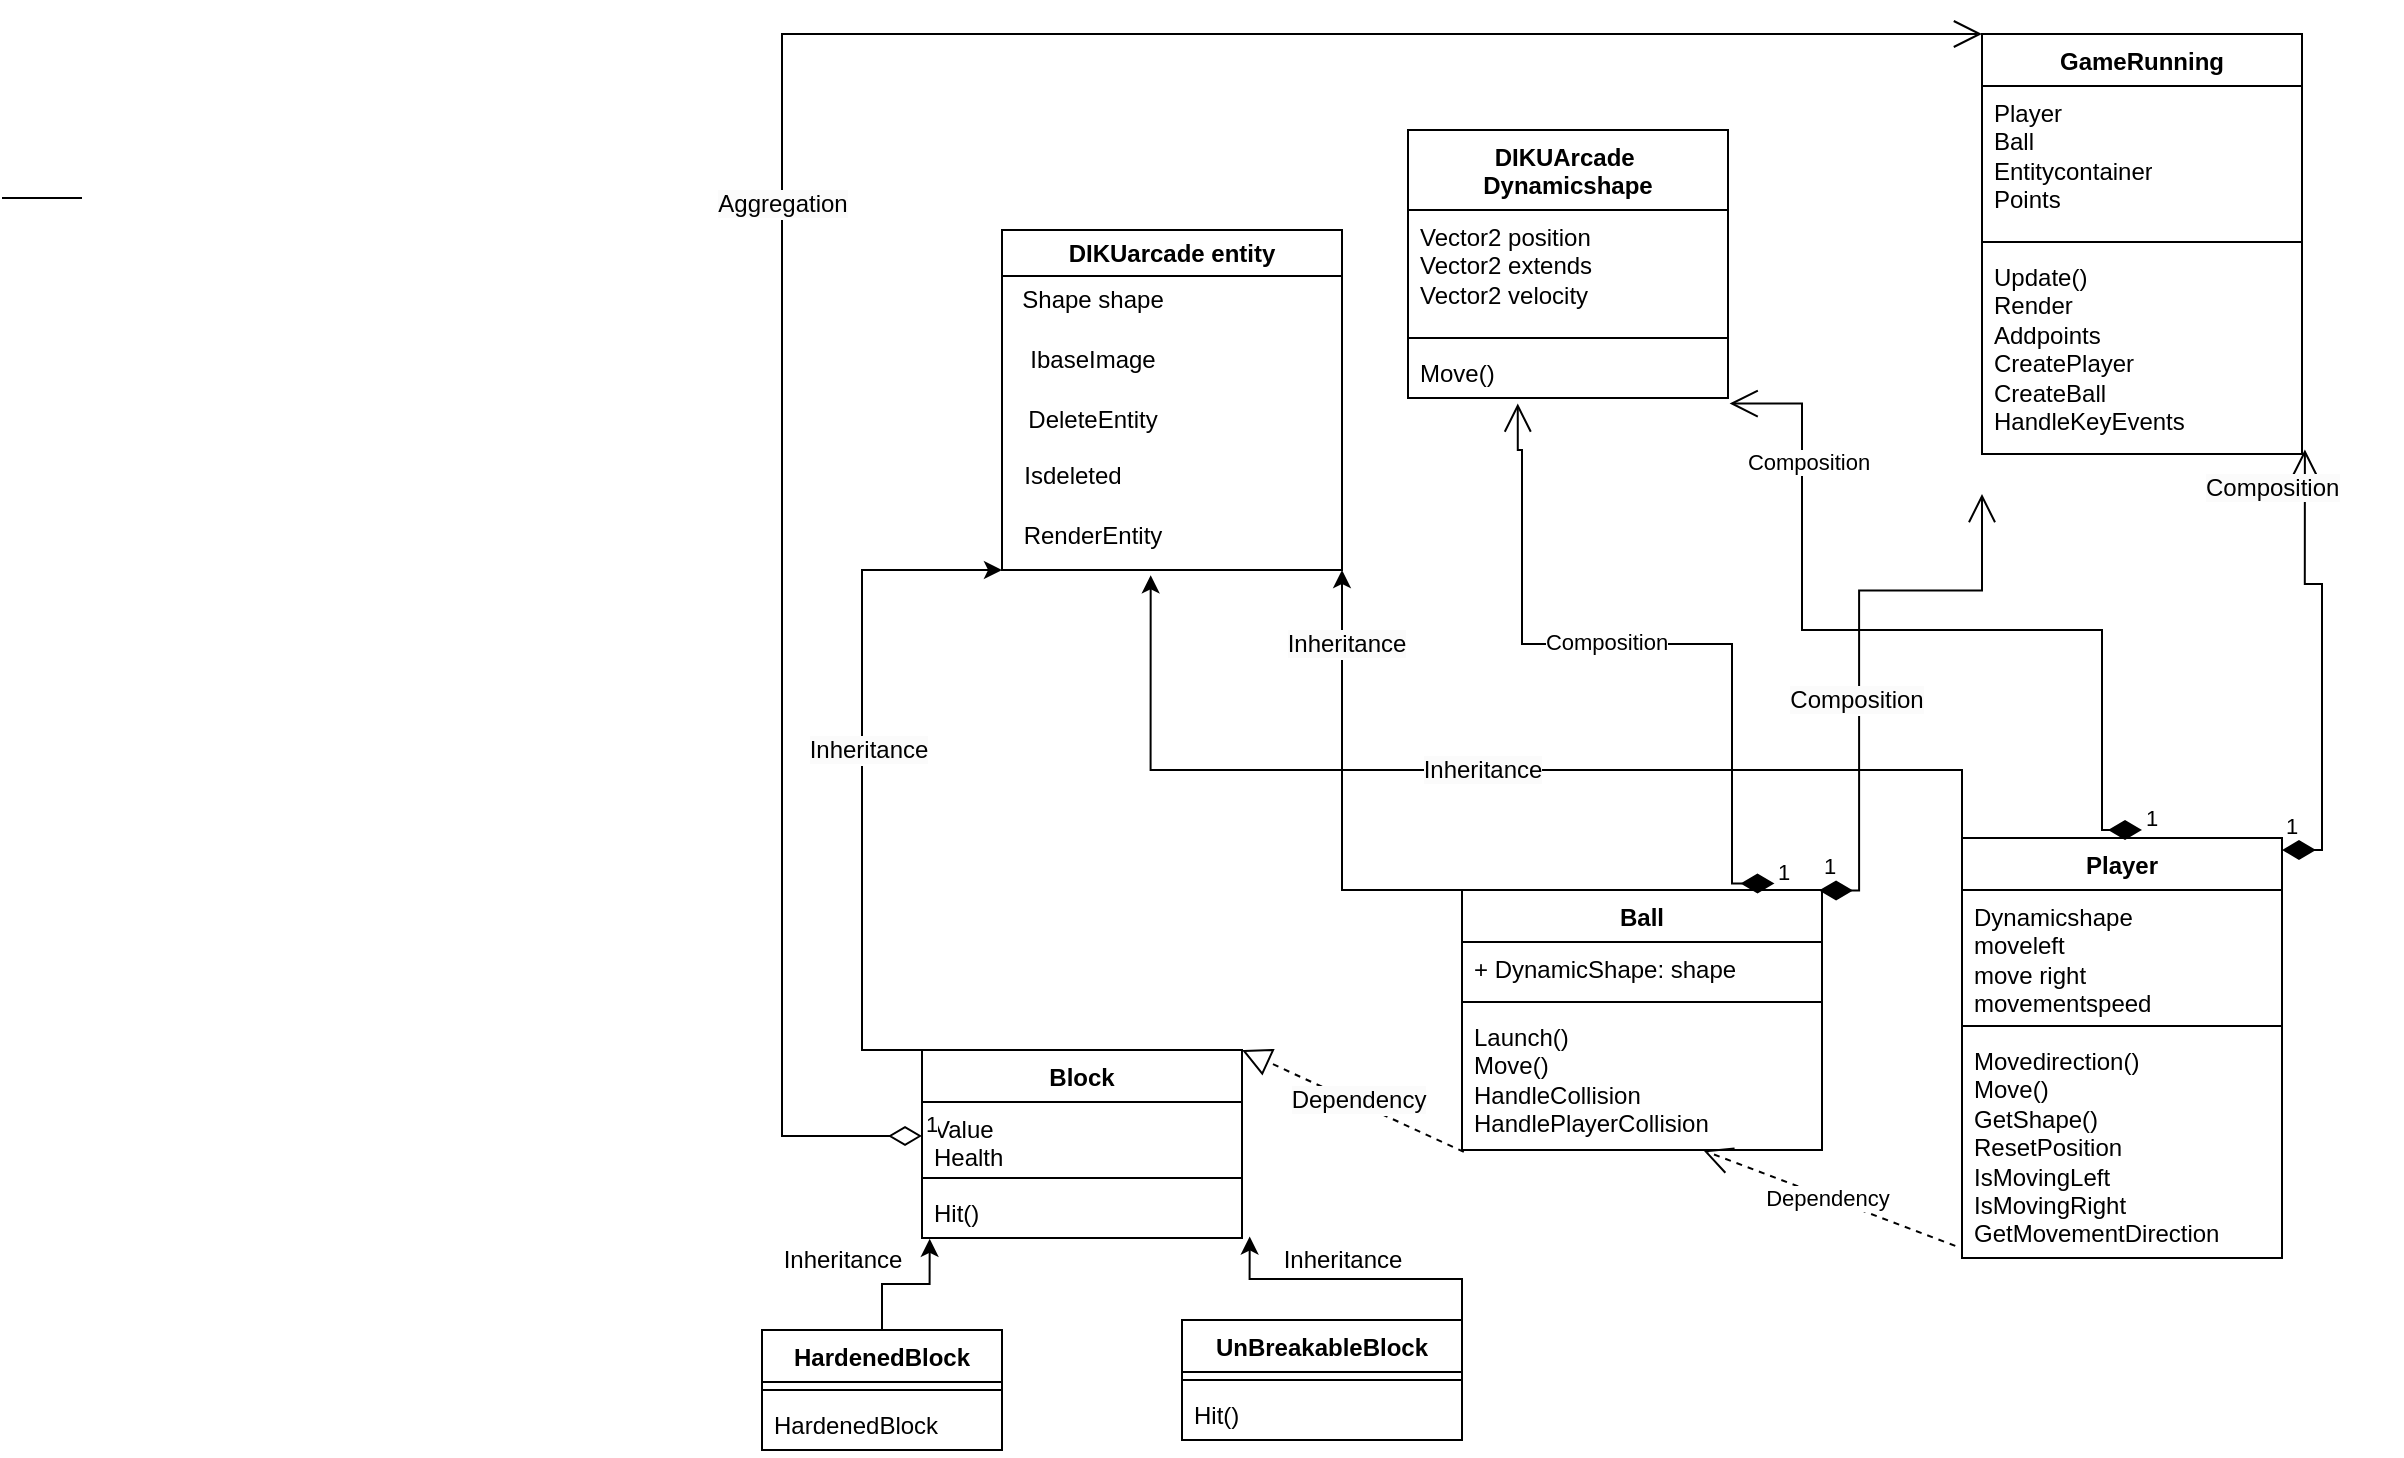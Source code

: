 <mxfile version="27.0.2">
  <diagram name="Page-1" id="YlBPvI05ag21ZCimZUHD">
    <mxGraphModel dx="1376" dy="671" grid="0" gridSize="10" guides="1" tooltips="1" connect="1" arrows="1" fold="1" page="0" pageScale="1" pageWidth="827" pageHeight="1169" math="0" shadow="0">
      <root>
        <mxCell id="0" />
        <mxCell id="1" parent="0" />
        <mxCell id="WFuNydp6h5hT6rmujta5-1" value="DIKUarcade entity" style="swimlane;whiteSpace=wrap;html=1;" parent="1" vertex="1">
          <mxGeometry x="150" y="135" width="170" height="170" as="geometry" />
        </mxCell>
        <mxCell id="WFuNydp6h5hT6rmujta5-4" value="Shape shape" style="text;html=1;align=center;verticalAlign=middle;resizable=0;points=[];autosize=1;strokeColor=none;fillColor=none;" parent="WFuNydp6h5hT6rmujta5-1" vertex="1">
          <mxGeometry y="20" width="90" height="30" as="geometry" />
        </mxCell>
        <mxCell id="WFuNydp6h5hT6rmujta5-5" value="IbaseImage" style="text;html=1;align=center;verticalAlign=middle;resizable=0;points=[];autosize=1;strokeColor=none;fillColor=none;" parent="WFuNydp6h5hT6rmujta5-1" vertex="1">
          <mxGeometry y="50" width="90" height="30" as="geometry" />
        </mxCell>
        <mxCell id="WFuNydp6h5hT6rmujta5-6" value="DeleteEntity" style="text;html=1;align=center;verticalAlign=middle;resizable=0;points=[];autosize=1;strokeColor=none;fillColor=none;" parent="WFuNydp6h5hT6rmujta5-1" vertex="1">
          <mxGeometry y="80" width="90" height="30" as="geometry" />
        </mxCell>
        <mxCell id="WFuNydp6h5hT6rmujta5-7" value="Isdeleted" style="text;html=1;align=center;verticalAlign=middle;resizable=0;points=[];autosize=1;strokeColor=none;fillColor=none;" parent="WFuNydp6h5hT6rmujta5-1" vertex="1">
          <mxGeometry y="108" width="70" height="30" as="geometry" />
        </mxCell>
        <mxCell id="WFuNydp6h5hT6rmujta5-8" value="RenderEntity" style="text;html=1;align=center;verticalAlign=middle;resizable=0;points=[];autosize=1;strokeColor=none;fillColor=none;" parent="WFuNydp6h5hT6rmujta5-1" vertex="1">
          <mxGeometry y="138" width="90" height="30" as="geometry" />
        </mxCell>
        <mxCell id="WFuNydp6h5hT6rmujta5-57" style="edgeStyle=orthogonalEdgeStyle;rounded=0;orthogonalLoop=1;jettySize=auto;html=1;exitX=0;exitY=0;exitDx=0;exitDy=0;entryX=1;entryY=1;entryDx=0;entryDy=0;" parent="1" source="WFuNydp6h5hT6rmujta5-15" target="WFuNydp6h5hT6rmujta5-1" edge="1">
          <mxGeometry relative="1" as="geometry">
            <Array as="points">
              <mxPoint x="320" y="465" />
            </Array>
          </mxGeometry>
        </mxCell>
        <mxCell id="WFuNydp6h5hT6rmujta5-75" value="&lt;span style=&quot;font-size: 12px; background-color: rgb(251, 251, 251);&quot;&gt;Inheritance&lt;/span&gt;" style="edgeLabel;html=1;align=center;verticalAlign=middle;resizable=0;points=[];" parent="WFuNydp6h5hT6rmujta5-57" vertex="1" connectable="0">
          <mxGeometry x="0.666" y="-2" relative="1" as="geometry">
            <mxPoint as="offset" />
          </mxGeometry>
        </mxCell>
        <mxCell id="WFuNydp6h5hT6rmujta5-15" value="Ball" style="swimlane;fontStyle=1;align=center;verticalAlign=top;childLayout=stackLayout;horizontal=1;startSize=26;horizontalStack=0;resizeParent=1;resizeParentMax=0;resizeLast=0;collapsible=1;marginBottom=0;whiteSpace=wrap;html=1;" parent="1" vertex="1">
          <mxGeometry x="380" y="465" width="180" height="130" as="geometry" />
        </mxCell>
        <mxCell id="WFuNydp6h5hT6rmujta5-16" value="+ DynamicShape: shape&lt;div&gt;&lt;br&gt;&lt;div&gt;&lt;br&gt;&lt;/div&gt;&lt;/div&gt;" style="text;strokeColor=none;fillColor=none;align=left;verticalAlign=top;spacingLeft=4;spacingRight=4;overflow=hidden;rotatable=0;points=[[0,0.5],[1,0.5]];portConstraint=eastwest;whiteSpace=wrap;html=1;" parent="WFuNydp6h5hT6rmujta5-15" vertex="1">
          <mxGeometry y="26" width="180" height="26" as="geometry" />
        </mxCell>
        <mxCell id="WFuNydp6h5hT6rmujta5-17" value="" style="line;strokeWidth=1;fillColor=none;align=left;verticalAlign=middle;spacingTop=-1;spacingLeft=3;spacingRight=3;rotatable=0;labelPosition=right;points=[];portConstraint=eastwest;strokeColor=inherit;" parent="WFuNydp6h5hT6rmujta5-15" vertex="1">
          <mxGeometry y="52" width="180" height="8" as="geometry" />
        </mxCell>
        <mxCell id="WFuNydp6h5hT6rmujta5-18" value="Launch()&lt;div&gt;Move()&lt;/div&gt;&lt;div&gt;HandleCollision&lt;/div&gt;&lt;div&gt;HandlePlayerCollision&lt;/div&gt;" style="text;strokeColor=none;fillColor=none;align=left;verticalAlign=top;spacingLeft=4;spacingRight=4;overflow=hidden;rotatable=0;points=[[0,0.5],[1,0.5]];portConstraint=eastwest;whiteSpace=wrap;html=1;" parent="WFuNydp6h5hT6rmujta5-15" vertex="1">
          <mxGeometry y="60" width="180" height="70" as="geometry" />
        </mxCell>
        <mxCell id="WFuNydp6h5hT6rmujta5-20" value="GameRunning" style="swimlane;fontStyle=1;align=center;verticalAlign=top;childLayout=stackLayout;horizontal=1;startSize=26;horizontalStack=0;resizeParent=1;resizeParentMax=0;resizeLast=0;collapsible=1;marginBottom=0;whiteSpace=wrap;html=1;" parent="1" vertex="1">
          <mxGeometry x="640" y="37" width="160" height="210" as="geometry" />
        </mxCell>
        <mxCell id="WFuNydp6h5hT6rmujta5-21" value="Player&lt;div&gt;Ball&lt;/div&gt;&lt;div&gt;Entitycontainer&lt;/div&gt;&lt;div&gt;Points&lt;/div&gt;&lt;div&gt;&lt;br&gt;&lt;/div&gt;" style="text;strokeColor=none;fillColor=none;align=left;verticalAlign=top;spacingLeft=4;spacingRight=4;overflow=hidden;rotatable=0;points=[[0,0.5],[1,0.5]];portConstraint=eastwest;whiteSpace=wrap;html=1;" parent="WFuNydp6h5hT6rmujta5-20" vertex="1">
          <mxGeometry y="26" width="160" height="74" as="geometry" />
        </mxCell>
        <mxCell id="WFuNydp6h5hT6rmujta5-22" value="" style="line;strokeWidth=1;fillColor=none;align=left;verticalAlign=middle;spacingTop=-1;spacingLeft=3;spacingRight=3;rotatable=0;labelPosition=right;points=[];portConstraint=eastwest;strokeColor=inherit;" parent="WFuNydp6h5hT6rmujta5-20" vertex="1">
          <mxGeometry y="100" width="160" height="8" as="geometry" />
        </mxCell>
        <mxCell id="WFuNydp6h5hT6rmujta5-23" value="Update()&lt;div&gt;Render&lt;/div&gt;&lt;div&gt;Addpoints&lt;/div&gt;&lt;div&gt;CreatePlayer&lt;/div&gt;&lt;div&gt;CreateBall&lt;/div&gt;&lt;div&gt;HandleKeyEvents&lt;/div&gt;&lt;div&gt;&lt;br&gt;&lt;/div&gt;&lt;div&gt;&lt;br&gt;&lt;div&gt;&lt;br&gt;&lt;/div&gt;&lt;/div&gt;" style="text;strokeColor=none;fillColor=none;align=left;verticalAlign=top;spacingLeft=4;spacingRight=4;overflow=hidden;rotatable=0;points=[[0,0.5],[1,0.5]];portConstraint=eastwest;whiteSpace=wrap;html=1;" parent="WFuNydp6h5hT6rmujta5-20" vertex="1">
          <mxGeometry y="108" width="160" height="102" as="geometry" />
        </mxCell>
        <mxCell id="WFuNydp6h5hT6rmujta5-24" value="DIKUArcade&amp;nbsp;&lt;div&gt;Dynamicshape&lt;/div&gt;" style="swimlane;fontStyle=1;align=center;verticalAlign=top;childLayout=stackLayout;horizontal=1;startSize=40;horizontalStack=0;resizeParent=1;resizeParentMax=0;resizeLast=0;collapsible=1;marginBottom=0;whiteSpace=wrap;html=1;" parent="1" vertex="1">
          <mxGeometry x="353" y="85" width="160" height="134" as="geometry" />
        </mxCell>
        <mxCell id="WFuNydp6h5hT6rmujta5-25" value="Vector2 position&lt;div&gt;Vector2 extends&lt;/div&gt;&lt;div&gt;Vector2 velocity&lt;/div&gt;" style="text;strokeColor=none;fillColor=none;align=left;verticalAlign=top;spacingLeft=4;spacingRight=4;overflow=hidden;rotatable=0;points=[[0,0.5],[1,0.5]];portConstraint=eastwest;whiteSpace=wrap;html=1;" parent="WFuNydp6h5hT6rmujta5-24" vertex="1">
          <mxGeometry y="40" width="160" height="60" as="geometry" />
        </mxCell>
        <mxCell id="WFuNydp6h5hT6rmujta5-26" value="" style="line;strokeWidth=1;fillColor=none;align=left;verticalAlign=middle;spacingTop=-1;spacingLeft=3;spacingRight=3;rotatable=0;labelPosition=right;points=[];portConstraint=eastwest;strokeColor=inherit;" parent="WFuNydp6h5hT6rmujta5-24" vertex="1">
          <mxGeometry y="100" width="160" height="8" as="geometry" />
        </mxCell>
        <mxCell id="WFuNydp6h5hT6rmujta5-27" value="Move()" style="text;strokeColor=none;fillColor=none;align=left;verticalAlign=top;spacingLeft=4;spacingRight=4;overflow=hidden;rotatable=0;points=[[0,0.5],[1,0.5]];portConstraint=eastwest;whiteSpace=wrap;html=1;" parent="WFuNydp6h5hT6rmujta5-24" vertex="1">
          <mxGeometry y="108" width="160" height="26" as="geometry" />
        </mxCell>
        <mxCell id="WFuNydp6h5hT6rmujta5-28" value="Player" style="swimlane;fontStyle=1;align=center;verticalAlign=top;childLayout=stackLayout;horizontal=1;startSize=26;horizontalStack=0;resizeParent=1;resizeParentMax=0;resizeLast=0;collapsible=1;marginBottom=0;whiteSpace=wrap;html=1;" parent="1" vertex="1">
          <mxGeometry x="630" y="439" width="160" height="210" as="geometry" />
        </mxCell>
        <mxCell id="WFuNydp6h5hT6rmujta5-29" value="Dynamicshape&lt;div&gt;moveleft&lt;/div&gt;&lt;div&gt;move right&lt;/div&gt;&lt;div&gt;movementspeed&lt;/div&gt;" style="text;strokeColor=none;fillColor=none;align=left;verticalAlign=top;spacingLeft=4;spacingRight=4;overflow=hidden;rotatable=0;points=[[0,0.5],[1,0.5]];portConstraint=eastwest;whiteSpace=wrap;html=1;" parent="WFuNydp6h5hT6rmujta5-28" vertex="1">
          <mxGeometry y="26" width="160" height="64" as="geometry" />
        </mxCell>
        <mxCell id="WFuNydp6h5hT6rmujta5-30" value="" style="line;strokeWidth=1;fillColor=none;align=left;verticalAlign=middle;spacingTop=-1;spacingLeft=3;spacingRight=3;rotatable=0;labelPosition=right;points=[];portConstraint=eastwest;strokeColor=inherit;" parent="WFuNydp6h5hT6rmujta5-28" vertex="1">
          <mxGeometry y="90" width="160" height="8" as="geometry" />
        </mxCell>
        <mxCell id="WFuNydp6h5hT6rmujta5-31" value="Movedirection()&lt;div&gt;Move()&lt;/div&gt;&lt;div&gt;GetShape()&lt;/div&gt;&lt;div&gt;ResetPosition&lt;/div&gt;&lt;div&gt;IsMovingLeft&lt;/div&gt;&lt;div&gt;IsMovingRight&lt;br&gt;&lt;/div&gt;&lt;div&gt;GetMovementDirection&lt;/div&gt;&lt;div&gt;&lt;br&gt;&lt;/div&gt;&lt;div&gt;&lt;br&gt;&lt;/div&gt;" style="text;strokeColor=none;fillColor=none;align=left;verticalAlign=top;spacingLeft=4;spacingRight=4;overflow=hidden;rotatable=0;points=[[0,0.5],[1,0.5]];portConstraint=eastwest;whiteSpace=wrap;html=1;" parent="WFuNydp6h5hT6rmujta5-28" vertex="1">
          <mxGeometry y="98" width="160" height="112" as="geometry" />
        </mxCell>
        <mxCell id="WFuNydp6h5hT6rmujta5-52" style="edgeStyle=orthogonalEdgeStyle;rounded=0;orthogonalLoop=1;jettySize=auto;html=1;exitX=0;exitY=0;exitDx=0;exitDy=0;entryX=0;entryY=1;entryDx=0;entryDy=0;" parent="1" source="WFuNydp6h5hT6rmujta5-32" target="WFuNydp6h5hT6rmujta5-1" edge="1">
          <mxGeometry relative="1" as="geometry">
            <Array as="points">
              <mxPoint x="80" y="545" />
              <mxPoint x="80" y="305" />
            </Array>
          </mxGeometry>
        </mxCell>
        <mxCell id="WFuNydp6h5hT6rmujta5-77" value="&lt;span style=&quot;font-size: 12px; background-color: rgb(251, 251, 251);&quot;&gt;Inheritance&lt;/span&gt;" style="edgeLabel;html=1;align=center;verticalAlign=middle;resizable=0;points=[];" parent="WFuNydp6h5hT6rmujta5-52" vertex="1" connectable="0">
          <mxGeometry x="0.061" y="-3" relative="1" as="geometry">
            <mxPoint as="offset" />
          </mxGeometry>
        </mxCell>
        <mxCell id="WFuNydp6h5hT6rmujta5-32" value="Block" style="swimlane;fontStyle=1;align=center;verticalAlign=top;childLayout=stackLayout;horizontal=1;startSize=26;horizontalStack=0;resizeParent=1;resizeParentMax=0;resizeLast=0;collapsible=1;marginBottom=0;whiteSpace=wrap;html=1;" parent="1" vertex="1">
          <mxGeometry x="110" y="545" width="160" height="94" as="geometry" />
        </mxCell>
        <mxCell id="WFuNydp6h5hT6rmujta5-33" value="Value&lt;div&gt;Health&lt;/div&gt;" style="text;strokeColor=none;fillColor=none;align=left;verticalAlign=top;spacingLeft=4;spacingRight=4;overflow=hidden;rotatable=0;points=[[0,0.5],[1,0.5]];portConstraint=eastwest;whiteSpace=wrap;html=1;" parent="WFuNydp6h5hT6rmujta5-32" vertex="1">
          <mxGeometry y="26" width="160" height="34" as="geometry" />
        </mxCell>
        <mxCell id="WFuNydp6h5hT6rmujta5-34" value="" style="line;strokeWidth=1;fillColor=none;align=left;verticalAlign=middle;spacingTop=-1;spacingLeft=3;spacingRight=3;rotatable=0;labelPosition=right;points=[];portConstraint=eastwest;strokeColor=inherit;" parent="WFuNydp6h5hT6rmujta5-32" vertex="1">
          <mxGeometry y="60" width="160" height="8" as="geometry" />
        </mxCell>
        <mxCell id="WFuNydp6h5hT6rmujta5-35" value="Hit()" style="text;strokeColor=none;fillColor=none;align=left;verticalAlign=top;spacingLeft=4;spacingRight=4;overflow=hidden;rotatable=0;points=[[0,0.5],[1,0.5]];portConstraint=eastwest;whiteSpace=wrap;html=1;" parent="WFuNydp6h5hT6rmujta5-32" vertex="1">
          <mxGeometry y="68" width="160" height="26" as="geometry" />
        </mxCell>
        <mxCell id="WFuNydp6h5hT6rmujta5-36" value="HardenedBlock" style="swimlane;fontStyle=1;align=center;verticalAlign=top;childLayout=stackLayout;horizontal=1;startSize=26;horizontalStack=0;resizeParent=1;resizeParentMax=0;resizeLast=0;collapsible=1;marginBottom=0;whiteSpace=wrap;html=1;" parent="1" vertex="1">
          <mxGeometry x="30" y="685" width="120" height="60" as="geometry" />
        </mxCell>
        <mxCell id="WFuNydp6h5hT6rmujta5-38" value="" style="line;strokeWidth=1;fillColor=none;align=left;verticalAlign=middle;spacingTop=-1;spacingLeft=3;spacingRight=3;rotatable=0;labelPosition=right;points=[];portConstraint=eastwest;strokeColor=inherit;" parent="WFuNydp6h5hT6rmujta5-36" vertex="1">
          <mxGeometry y="26" width="120" height="8" as="geometry" />
        </mxCell>
        <mxCell id="WFuNydp6h5hT6rmujta5-39" value="HardenedBlock" style="text;strokeColor=none;fillColor=none;align=left;verticalAlign=top;spacingLeft=4;spacingRight=4;overflow=hidden;rotatable=0;points=[[0,0.5],[1,0.5]];portConstraint=eastwest;whiteSpace=wrap;html=1;" parent="WFuNydp6h5hT6rmujta5-36" vertex="1">
          <mxGeometry y="34" width="120" height="26" as="geometry" />
        </mxCell>
        <mxCell id="WFuNydp6h5hT6rmujta5-40" value="UnBreakableBlock" style="swimlane;fontStyle=1;align=center;verticalAlign=top;childLayout=stackLayout;horizontal=1;startSize=26;horizontalStack=0;resizeParent=1;resizeParentMax=0;resizeLast=0;collapsible=1;marginBottom=0;whiteSpace=wrap;html=1;" parent="1" vertex="1">
          <mxGeometry x="240" y="680" width="140" height="60" as="geometry" />
        </mxCell>
        <mxCell id="WFuNydp6h5hT6rmujta5-42" value="" style="line;strokeWidth=1;fillColor=none;align=left;verticalAlign=middle;spacingTop=-1;spacingLeft=3;spacingRight=3;rotatable=0;labelPosition=right;points=[];portConstraint=eastwest;strokeColor=inherit;" parent="WFuNydp6h5hT6rmujta5-40" vertex="1">
          <mxGeometry y="26" width="140" height="8" as="geometry" />
        </mxCell>
        <mxCell id="WFuNydp6h5hT6rmujta5-43" value="Hit()" style="text;strokeColor=none;fillColor=none;align=left;verticalAlign=top;spacingLeft=4;spacingRight=4;overflow=hidden;rotatable=0;points=[[0,0.5],[1,0.5]];portConstraint=eastwest;whiteSpace=wrap;html=1;" parent="WFuNydp6h5hT6rmujta5-40" vertex="1">
          <mxGeometry y="34" width="140" height="26" as="geometry" />
        </mxCell>
        <mxCell id="WFuNydp6h5hT6rmujta5-45" style="edgeStyle=orthogonalEdgeStyle;rounded=0;orthogonalLoop=1;jettySize=auto;html=1;exitX=1;exitY=0;exitDx=0;exitDy=0;entryX=1.024;entryY=0.971;entryDx=0;entryDy=0;entryPerimeter=0;" parent="1" source="WFuNydp6h5hT6rmujta5-40" target="WFuNydp6h5hT6rmujta5-35" edge="1">
          <mxGeometry relative="1" as="geometry" />
        </mxCell>
        <mxCell id="WFuNydp6h5hT6rmujta5-46" value="Inheritance" style="text;html=1;align=center;verticalAlign=middle;resizable=0;points=[];autosize=1;strokeColor=none;fillColor=none;" parent="1" vertex="1">
          <mxGeometry x="280" y="635" width="80" height="30" as="geometry" />
        </mxCell>
        <mxCell id="WFuNydp6h5hT6rmujta5-48" style="edgeStyle=orthogonalEdgeStyle;rounded=0;orthogonalLoop=1;jettySize=auto;html=1;exitX=0.5;exitY=0;exitDx=0;exitDy=0;entryX=0.024;entryY=1.016;entryDx=0;entryDy=0;entryPerimeter=0;" parent="1" source="WFuNydp6h5hT6rmujta5-36" target="WFuNydp6h5hT6rmujta5-35" edge="1">
          <mxGeometry relative="1" as="geometry" />
        </mxCell>
        <mxCell id="WFuNydp6h5hT6rmujta5-49" value="Inheritance" style="text;html=1;align=center;verticalAlign=middle;resizable=0;points=[];autosize=1;strokeColor=none;fillColor=none;" parent="1" vertex="1">
          <mxGeometry x="30" y="635" width="80" height="30" as="geometry" />
        </mxCell>
        <mxCell id="WFuNydp6h5hT6rmujta5-50" value="" style="endArrow=block;dashed=1;endFill=0;endSize=12;html=1;rounded=0;entryX=1;entryY=0;entryDx=0;entryDy=0;exitX=0.005;exitY=1.013;exitDx=0;exitDy=0;exitPerimeter=0;" parent="1" source="WFuNydp6h5hT6rmujta5-18" target="WFuNydp6h5hT6rmujta5-32" edge="1">
          <mxGeometry width="160" relative="1" as="geometry">
            <mxPoint x="420" y="545" as="sourcePoint" />
            <mxPoint x="500" y="415" as="targetPoint" />
          </mxGeometry>
        </mxCell>
        <mxCell id="WFuNydp6h5hT6rmujta5-82" value="&lt;span style=&quot;font-size: 12px; background-color: rgb(251, 251, 251);&quot;&gt;Dependency&lt;/span&gt;" style="edgeLabel;html=1;align=center;verticalAlign=middle;resizable=0;points=[];" parent="WFuNydp6h5hT6rmujta5-50" vertex="1" connectable="0">
          <mxGeometry x="-0.026" y="-3" relative="1" as="geometry">
            <mxPoint y="1" as="offset" />
          </mxGeometry>
        </mxCell>
        <mxCell id="WFuNydp6h5hT6rmujta5-56" value="1" style="endArrow=open;html=1;endSize=12;startArrow=diamondThin;startSize=14;startFill=0;edgeStyle=orthogonalEdgeStyle;align=left;verticalAlign=bottom;rounded=0;entryX=0;entryY=0;entryDx=0;entryDy=0;" parent="1" target="WFuNydp6h5hT6rmujta5-20" edge="1">
          <mxGeometry x="-1" y="3" relative="1" as="geometry">
            <mxPoint x="110" y="588" as="sourcePoint" />
            <mxPoint x="570" y="75" as="targetPoint" />
            <Array as="points">
              <mxPoint x="40" y="588" />
              <mxPoint x="40" y="37" />
            </Array>
          </mxGeometry>
        </mxCell>
        <mxCell id="WFuNydp6h5hT6rmujta5-78" value="&lt;span style=&quot;font-size: 12px; background-color: rgb(251, 251, 251);&quot;&gt;Aggregation&lt;/span&gt;" style="edgeLabel;html=1;align=center;verticalAlign=middle;resizable=0;points=[];" parent="WFuNydp6h5hT6rmujta5-56" vertex="1" connectable="0">
          <mxGeometry x="-0.122" relative="1" as="geometry">
            <mxPoint as="offset" />
          </mxGeometry>
        </mxCell>
        <mxCell id="WFuNydp6h5hT6rmujta5-59" value="1" style="endArrow=open;html=1;endSize=12;startArrow=diamondThin;startSize=14;startFill=1;edgeStyle=orthogonalEdgeStyle;align=left;verticalAlign=bottom;rounded=0;exitX=1;exitY=0;exitDx=0;exitDy=0;entryX=0.009;entryY=0.998;entryDx=0;entryDy=0;entryPerimeter=0;" parent="1" edge="1">
          <mxGeometry x="-1" y="3" relative="1" as="geometry">
            <mxPoint x="558.56" y="465.24" as="sourcePoint" />
            <mxPoint x="640" y="266.996" as="targetPoint" />
            <Array as="points">
              <mxPoint x="578.56" y="465.24" />
              <mxPoint x="578.56" y="315.24" />
            </Array>
          </mxGeometry>
        </mxCell>
        <mxCell id="WFuNydp6h5hT6rmujta5-74" value="&lt;span style=&quot;font-size: 12px; background-color: rgb(251, 251, 251);&quot;&gt;Composition&lt;/span&gt;" style="edgeLabel;html=1;align=center;verticalAlign=middle;resizable=0;points=[];" parent="WFuNydp6h5hT6rmujta5-59" vertex="1" connectable="0">
          <mxGeometry x="-0.177" y="2" relative="1" as="geometry">
            <mxPoint as="offset" />
          </mxGeometry>
        </mxCell>
        <mxCell id="WFuNydp6h5hT6rmujta5-61" value="1" style="endArrow=open;html=1;endSize=12;startArrow=diamondThin;startSize=14;startFill=1;edgeStyle=orthogonalEdgeStyle;align=left;verticalAlign=bottom;rounded=0;entryX=1.009;entryY=0.978;entryDx=0;entryDy=0;entryPerimeter=0;" parent="1" target="WFuNydp6h5hT6rmujta5-23" edge="1">
          <mxGeometry x="-1" y="3" relative="1" as="geometry">
            <mxPoint x="790" y="445" as="sourcePoint" />
            <mxPoint x="500" y="415" as="targetPoint" />
            <Array as="points">
              <mxPoint x="810" y="445" />
              <mxPoint x="810" y="312" />
            </Array>
          </mxGeometry>
        </mxCell>
        <mxCell id="WFuNydp6h5hT6rmujta5-62" value="&lt;span style=&quot;caret-color: rgb(0, 0, 0); color: rgb(0, 0, 0); font-family: Helvetica; font-size: 12px; font-style: normal; font-variant-caps: normal; font-weight: 400; letter-spacing: normal; orphans: auto; text-align: center; text-indent: 0px; text-transform: none; white-space: nowrap; widows: auto; word-spacing: 0px; -webkit-text-stroke-width: 0px; background-color: rgb(251, 251, 251); text-decoration: none; display: inline !important; float: none;&quot;&gt;Composition&lt;/span&gt;" style="text;whiteSpace=wrap;html=1;" parent="1" vertex="1">
          <mxGeometry x="750" y="250" width="100" height="40" as="geometry" />
        </mxCell>
        <mxCell id="WFuNydp6h5hT6rmujta5-67" value="Dependency&amp;nbsp;" style="endArrow=open;endSize=12;dashed=1;html=1;rounded=0;exitX=-0.021;exitY=0.946;exitDx=0;exitDy=0;exitPerimeter=0;entryX=0.671;entryY=1.004;entryDx=0;entryDy=0;entryPerimeter=0;" parent="1" source="WFuNydp6h5hT6rmujta5-31" target="WFuNydp6h5hT6rmujta5-18" edge="1">
          <mxGeometry x="0.006" width="160" relative="1" as="geometry">
            <mxPoint x="340" y="415" as="sourcePoint" />
            <mxPoint x="500" y="415" as="targetPoint" />
            <mxPoint as="offset" />
          </mxGeometry>
        </mxCell>
        <mxCell id="WFuNydp6h5hT6rmujta5-68" style="edgeStyle=orthogonalEdgeStyle;rounded=0;orthogonalLoop=1;jettySize=auto;html=1;exitX=0;exitY=0;exitDx=0;exitDy=0;entryX=0.826;entryY=1.155;entryDx=0;entryDy=0;entryPerimeter=0;" parent="1" source="WFuNydp6h5hT6rmujta5-28" target="WFuNydp6h5hT6rmujta5-8" edge="1">
          <mxGeometry relative="1" as="geometry">
            <Array as="points">
              <mxPoint x="630" y="405" />
              <mxPoint x="224" y="405" />
            </Array>
          </mxGeometry>
        </mxCell>
        <mxCell id="WFuNydp6h5hT6rmujta5-76" value="&lt;span style=&quot;font-size: 12px; background-color: rgb(251, 251, 251);&quot;&gt;Inheritance&lt;/span&gt;" style="edgeLabel;html=1;align=center;verticalAlign=middle;resizable=0;points=[];" parent="WFuNydp6h5hT6rmujta5-68" vertex="1" connectable="0">
          <mxGeometry x="-0.125" relative="1" as="geometry">
            <mxPoint x="-39" as="offset" />
          </mxGeometry>
        </mxCell>
        <mxCell id="WFuNydp6h5hT6rmujta5-70" value="" style="line;strokeWidth=1;fillColor=none;align=left;verticalAlign=middle;spacingTop=-1;spacingLeft=3;spacingRight=3;rotatable=0;labelPosition=right;points=[];portConstraint=eastwest;strokeColor=inherit;" parent="1" vertex="1">
          <mxGeometry x="-350" y="110" width="40" height="18" as="geometry" />
        </mxCell>
        <mxCell id="WFuNydp6h5hT6rmujta5-71" value="1" style="endArrow=open;html=1;endSize=12;startArrow=diamondThin;startSize=14;startFill=1;edgeStyle=orthogonalEdgeStyle;align=left;verticalAlign=bottom;rounded=0;entryX=1.005;entryY=1.106;entryDx=0;entryDy=0;entryPerimeter=0;" parent="1" target="WFuNydp6h5hT6rmujta5-27" edge="1">
          <mxGeometry x="-1" y="3" relative="1" as="geometry">
            <mxPoint x="720" y="435" as="sourcePoint" />
            <mxPoint x="440" y="375" as="targetPoint" />
            <Array as="points">
              <mxPoint x="700" y="435" />
              <mxPoint x="700" y="335" />
              <mxPoint x="550" y="335" />
              <mxPoint x="550" y="222" />
            </Array>
          </mxGeometry>
        </mxCell>
        <mxCell id="WFuNydp6h5hT6rmujta5-73" value="Composition" style="edgeLabel;html=1;align=center;verticalAlign=middle;resizable=0;points=[];" parent="WFuNydp6h5hT6rmujta5-71" vertex="1" connectable="0">
          <mxGeometry x="0.687" y="-3" relative="1" as="geometry">
            <mxPoint as="offset" />
          </mxGeometry>
        </mxCell>
        <mxCell id="WFuNydp6h5hT6rmujta5-84" value="1" style="endArrow=open;html=1;endSize=12;startArrow=diamondThin;startSize=14;startFill=1;edgeStyle=orthogonalEdgeStyle;align=left;verticalAlign=bottom;rounded=0;exitX=0.868;exitY=-0.025;exitDx=0;exitDy=0;entryX=0.343;entryY=1.106;entryDx=0;entryDy=0;entryPerimeter=0;exitPerimeter=0;" parent="1" source="WFuNydp6h5hT6rmujta5-15" target="WFuNydp6h5hT6rmujta5-27" edge="1">
          <mxGeometry x="-1" y="3" relative="1" as="geometry">
            <mxPoint x="280" y="375" as="sourcePoint" />
            <mxPoint x="440" y="375" as="targetPoint" />
            <Array as="points">
              <mxPoint x="515" y="462" />
              <mxPoint x="515" y="342" />
              <mxPoint x="410" y="342" />
              <mxPoint x="410" y="245" />
              <mxPoint x="408" y="245" />
            </Array>
          </mxGeometry>
        </mxCell>
        <mxCell id="WFuNydp6h5hT6rmujta5-85" value="Composition" style="edgeLabel;html=1;align=center;verticalAlign=middle;resizable=0;points=[];" parent="WFuNydp6h5hT6rmujta5-84" vertex="1" connectable="0">
          <mxGeometry x="0.111" y="-1" relative="1" as="geometry">
            <mxPoint as="offset" />
          </mxGeometry>
        </mxCell>
      </root>
    </mxGraphModel>
  </diagram>
</mxfile>
